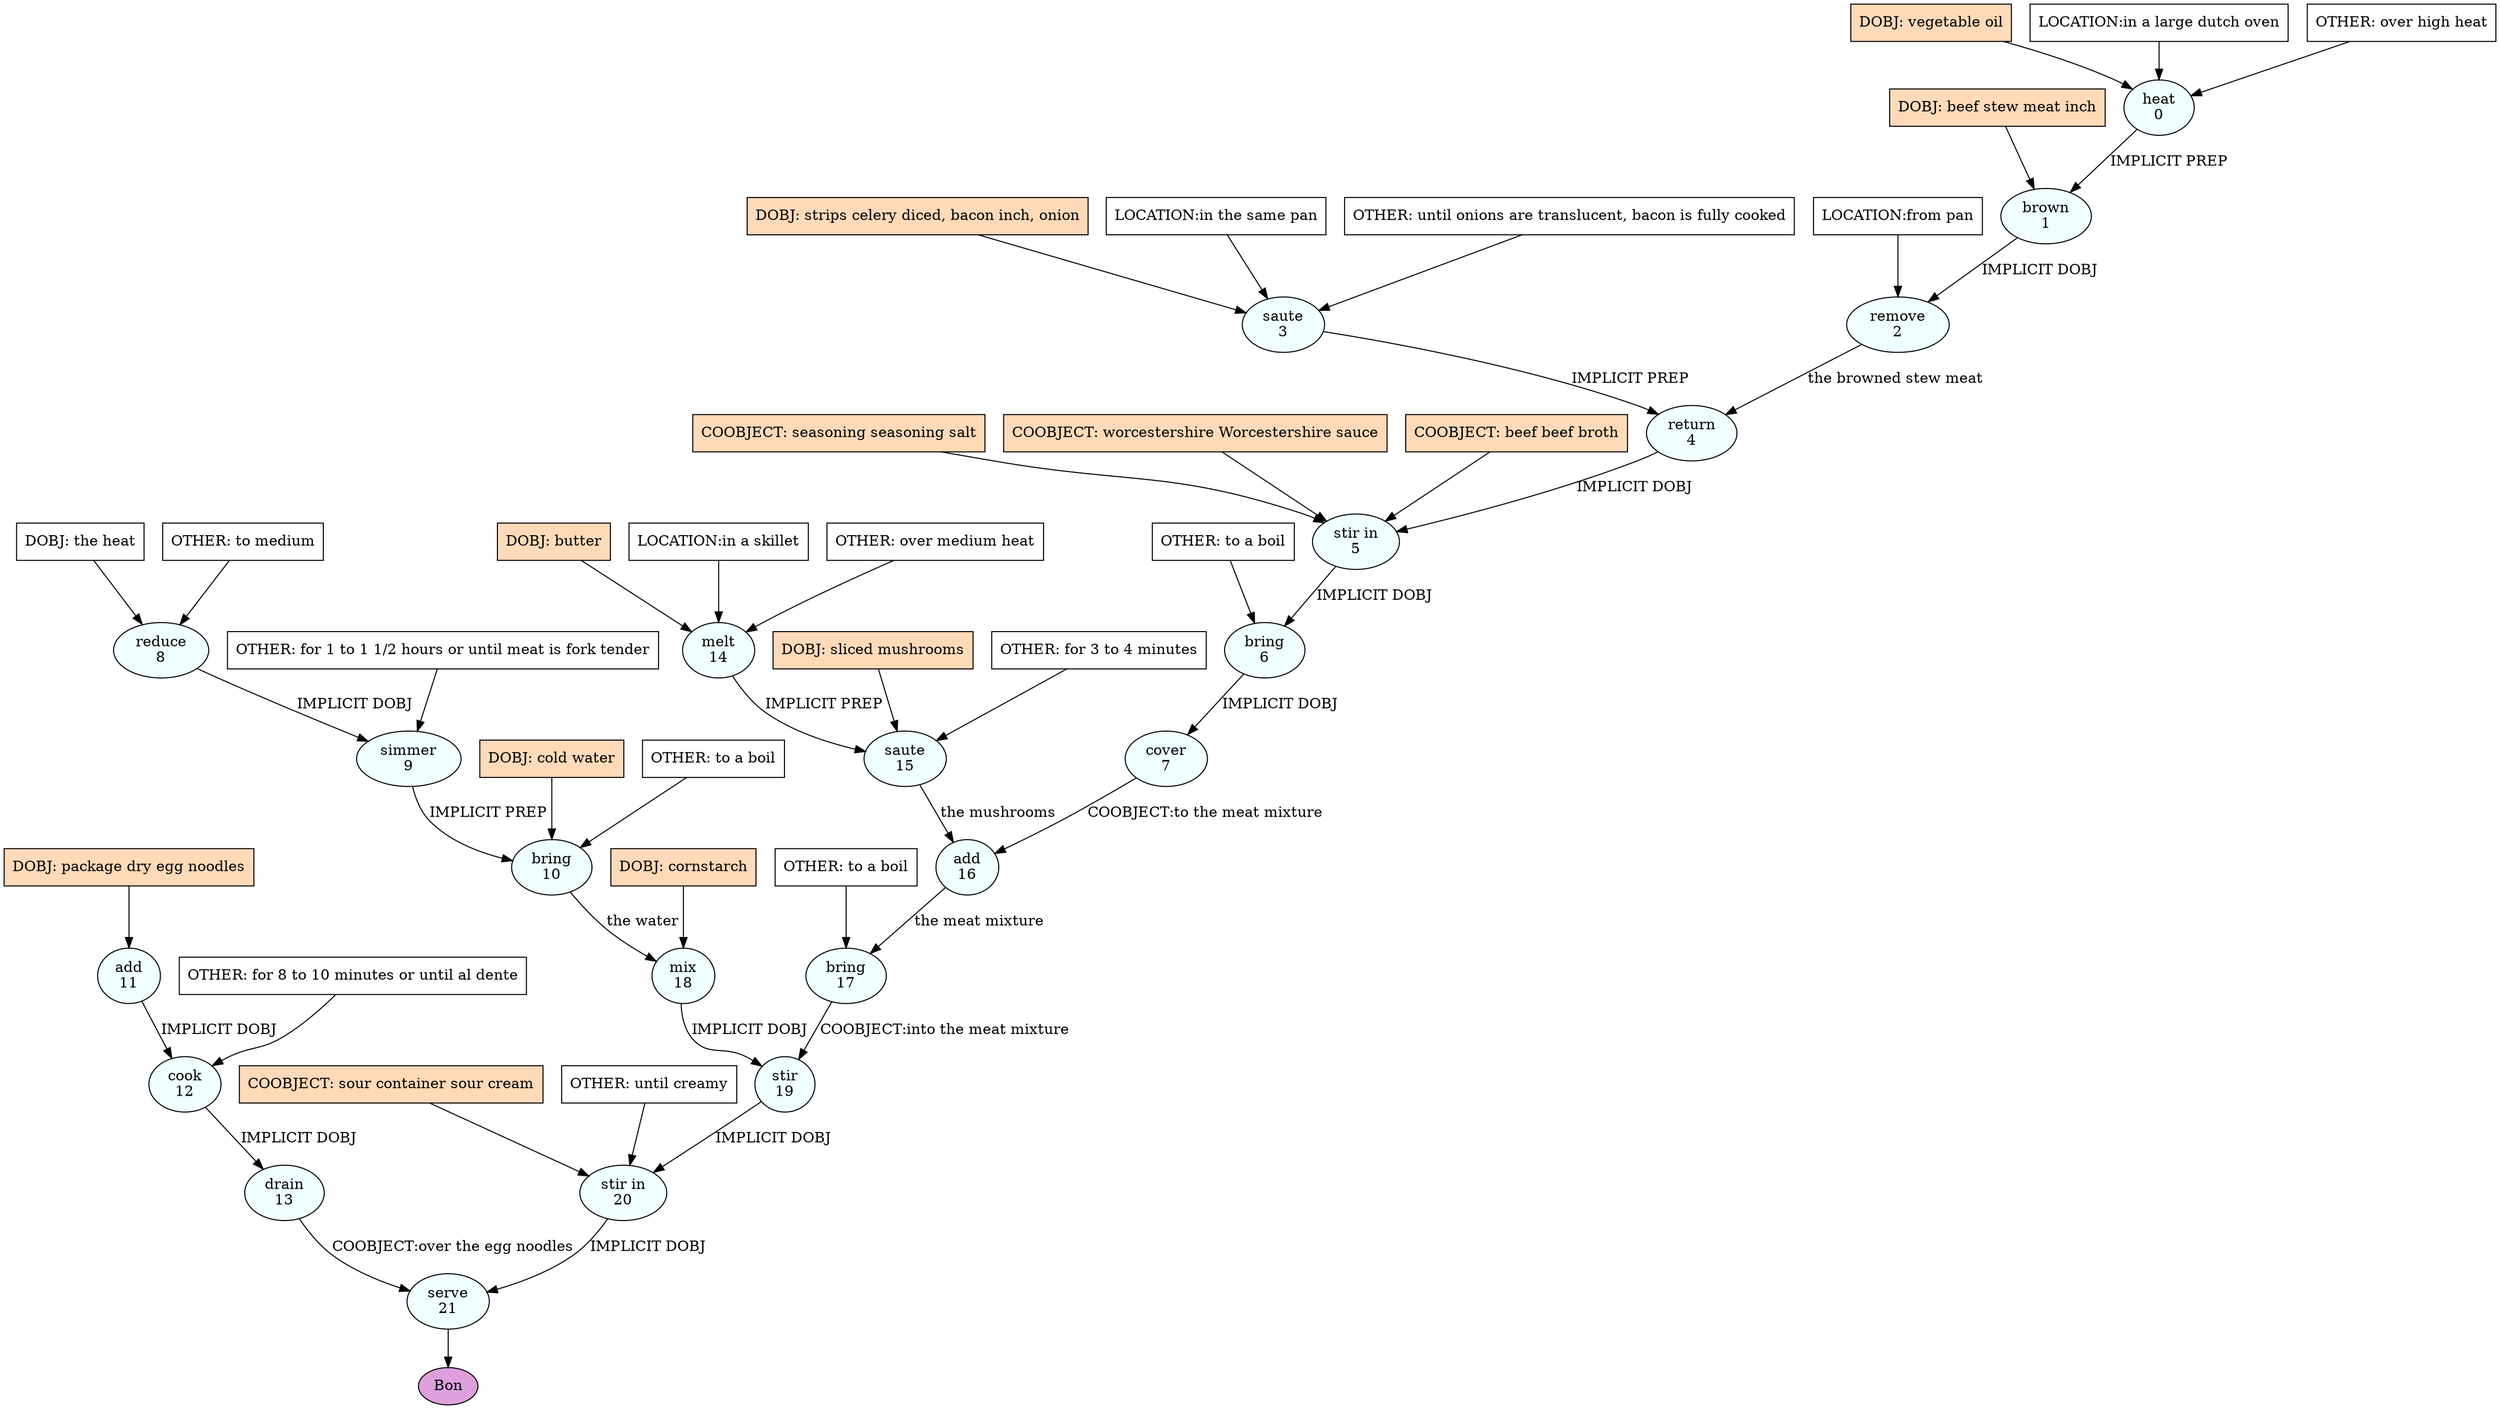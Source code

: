 digraph recipe {
E0[label="heat
0", shape=oval, style=filled, fillcolor=azure]
E1[label="brown
1", shape=oval, style=filled, fillcolor=azure]
E2[label="remove
2", shape=oval, style=filled, fillcolor=azure]
E3[label="saute
3", shape=oval, style=filled, fillcolor=azure]
E4[label="return
4", shape=oval, style=filled, fillcolor=azure]
E5[label="stir in
5", shape=oval, style=filled, fillcolor=azure]
E6[label="bring
6", shape=oval, style=filled, fillcolor=azure]
E7[label="cover
7", shape=oval, style=filled, fillcolor=azure]
E8[label="reduce
8", shape=oval, style=filled, fillcolor=azure]
E9[label="simmer
9", shape=oval, style=filled, fillcolor=azure]
E10[label="bring
10", shape=oval, style=filled, fillcolor=azure]
E11[label="add
11", shape=oval, style=filled, fillcolor=azure]
E12[label="cook
12", shape=oval, style=filled, fillcolor=azure]
E13[label="drain
13", shape=oval, style=filled, fillcolor=azure]
E14[label="melt
14", shape=oval, style=filled, fillcolor=azure]
E15[label="saute
15", shape=oval, style=filled, fillcolor=azure]
E16[label="add
16", shape=oval, style=filled, fillcolor=azure]
E17[label="bring
17", shape=oval, style=filled, fillcolor=azure]
E18[label="mix
18", shape=oval, style=filled, fillcolor=azure]
E19[label="stir
19", shape=oval, style=filled, fillcolor=azure]
E20[label="stir in
20", shape=oval, style=filled, fillcolor=azure]
E21[label="serve
21", shape=oval, style=filled, fillcolor=azure]
D11[label="DOBJ: package dry egg noodles", shape=box, style=filled, fillcolor=peachpuff]
D11 -> E11
D8[label="DOBJ: the heat", shape=box, style=filled, fillcolor=white]
D8 -> E8
O8_0[label="OTHER: to medium", shape=box, style=filled, fillcolor=white]
O8_0 -> E8
D14[label="DOBJ: butter", shape=box, style=filled, fillcolor=peachpuff]
D14 -> E14
P14_0[label="LOCATION:in a skillet", shape=box, style=filled, fillcolor=white]
P14_0 -> E14
O14_0[label="OTHER: over medium heat", shape=box, style=filled, fillcolor=white]
O14_0 -> E14
D0[label="DOBJ: vegetable oil", shape=box, style=filled, fillcolor=peachpuff]
D0 -> E0
P0_0[label="LOCATION:in a large dutch oven", shape=box, style=filled, fillcolor=white]
P0_0 -> E0
O0_0[label="OTHER: over high heat", shape=box, style=filled, fillcolor=white]
O0_0 -> E0
D3[label="DOBJ: strips celery diced, bacon inch, onion", shape=box, style=filled, fillcolor=peachpuff]
D3 -> E3
P3_0[label="LOCATION:in the same pan", shape=box, style=filled, fillcolor=white]
P3_0 -> E3
O3_0[label="OTHER: until onions are translucent, bacon is fully cooked", shape=box, style=filled, fillcolor=white]
O3_0 -> E3
D1_ing[label="DOBJ: beef stew meat inch", shape=box, style=filled, fillcolor=peachpuff]
D1_ing -> E1
E0 -> E1 [label="IMPLICIT PREP"]
E1 -> E2 [label="IMPLICIT DOBJ"]
P2_0_0[label="LOCATION:from pan", shape=box, style=filled, fillcolor=white]
P2_0_0 -> E2
E2 -> E4 [label="the browned stew meat"]
E3 -> E4 [label="IMPLICIT PREP"]
E4 -> E5 [label="IMPLICIT DOBJ"]
P5_0_ing[label="COOBJECT: seasoning seasoning salt", shape=box, style=filled, fillcolor=peachpuff]
P5_0_ing -> E5
P5_1_ing[label="COOBJECT: worcestershire Worcestershire sauce", shape=box, style=filled, fillcolor=peachpuff]
P5_1_ing -> E5
P5_2_ing[label="COOBJECT: beef beef broth", shape=box, style=filled, fillcolor=peachpuff]
P5_2_ing -> E5
E5 -> E6 [label="IMPLICIT DOBJ"]
O6_0_0[label="OTHER: to a boil", shape=box, style=filled, fillcolor=white]
O6_0_0 -> E6
E6 -> E7 [label="IMPLICIT DOBJ"]
E8 -> E9 [label="IMPLICIT DOBJ"]
O9_0_0[label="OTHER: for 1 to 1 1/2 hours or until meat is fork tender", shape=box, style=filled, fillcolor=white]
O9_0_0 -> E9
D10_ing[label="DOBJ: cold water", shape=box, style=filled, fillcolor=peachpuff]
D10_ing -> E10
E9 -> E10 [label="IMPLICIT PREP"]
O10_0_0[label="OTHER: to a boil", shape=box, style=filled, fillcolor=white]
O10_0_0 -> E10
E11 -> E12 [label="IMPLICIT DOBJ"]
O12_0_0[label="OTHER: for 8 to 10 minutes or until al dente", shape=box, style=filled, fillcolor=white]
O12_0_0 -> E12
E12 -> E13 [label="IMPLICIT DOBJ"]
D15_ing[label="DOBJ: sliced mushrooms", shape=box, style=filled, fillcolor=peachpuff]
D15_ing -> E15
E14 -> E15 [label="IMPLICIT PREP"]
O15_0_0[label="OTHER: for 3 to 4 minutes", shape=box, style=filled, fillcolor=white]
O15_0_0 -> E15
E15 -> E16 [label="the mushrooms"]
E7 -> E16 [label="COOBJECT:to the meat mixture"]
E16 -> E17 [label="the meat mixture"]
O17_0_0[label="OTHER: to a boil", shape=box, style=filled, fillcolor=white]
O17_0_0 -> E17
D18_ing[label="DOBJ: cornstarch", shape=box, style=filled, fillcolor=peachpuff]
D18_ing -> E18
E10 -> E18 [label="the water"]
E18 -> E19 [label="IMPLICIT DOBJ"]
E17 -> E19 [label="COOBJECT:into the meat mixture"]
E19 -> E20 [label="IMPLICIT DOBJ"]
P20_0_ing[label="COOBJECT: sour container sour cream", shape=box, style=filled, fillcolor=peachpuff]
P20_0_ing -> E20
O20_0_0[label="OTHER: until creamy", shape=box, style=filled, fillcolor=white]
O20_0_0 -> E20
E20 -> E21 [label="IMPLICIT DOBJ"]
E13 -> E21 [label="COOBJECT:over the egg noodles"]
EOR[label="Bon", shape=oval, style=filled, fillcolor=plum]
E21 -> EOR
}

